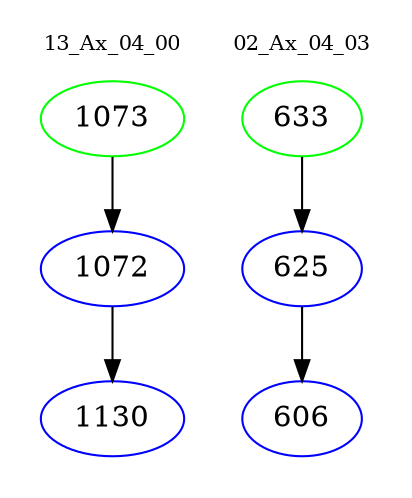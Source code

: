 digraph{
subgraph cluster_0 {
color = white
label = "13_Ax_04_00";
fontsize=10;
T0_1073 [label="1073", color="green"]
T0_1073 -> T0_1072 [color="black"]
T0_1072 [label="1072", color="blue"]
T0_1072 -> T0_1130 [color="black"]
T0_1130 [label="1130", color="blue"]
}
subgraph cluster_1 {
color = white
label = "02_Ax_04_03";
fontsize=10;
T1_633 [label="633", color="green"]
T1_633 -> T1_625 [color="black"]
T1_625 [label="625", color="blue"]
T1_625 -> T1_606 [color="black"]
T1_606 [label="606", color="blue"]
}
}
